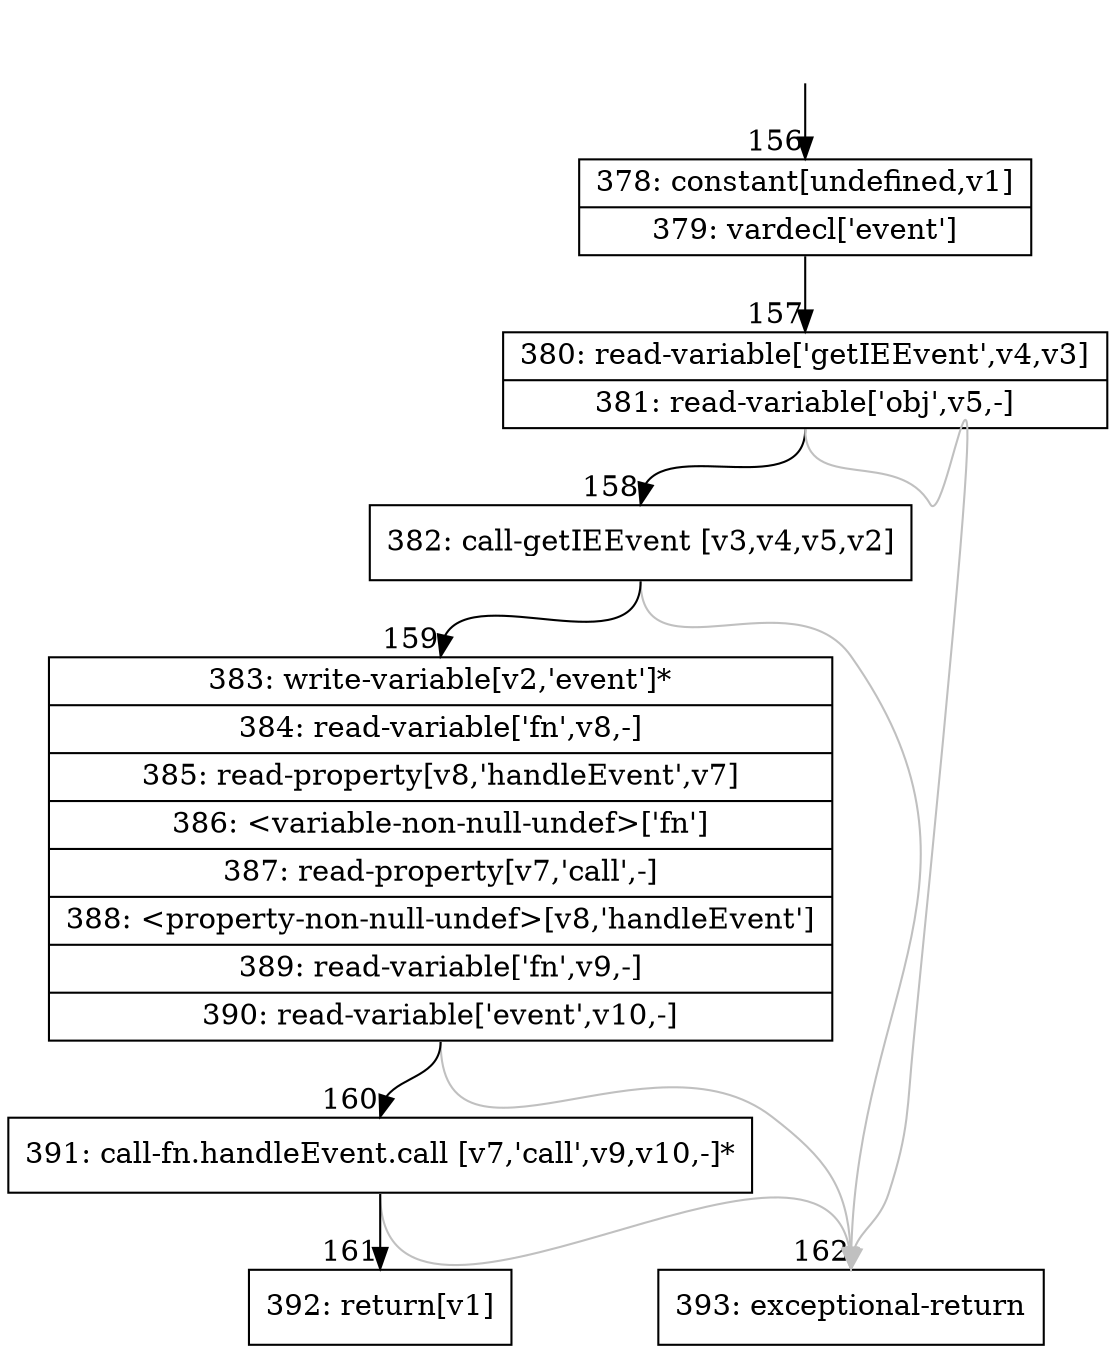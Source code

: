 digraph {
rankdir="TD"
BB_entry16[shape=none,label=""];
BB_entry16 -> BB156 [tailport=s, headport=n, headlabel="    156"]
BB156 [shape=record label="{378: constant[undefined,v1]|379: vardecl['event']}" ] 
BB156 -> BB157 [tailport=s, headport=n, headlabel="      157"]
BB157 [shape=record label="{380: read-variable['getIEEvent',v4,v3]|381: read-variable['obj',v5,-]}" ] 
BB157 -> BB158 [tailport=s, headport=n, headlabel="      158"]
BB157 -> BB162 [tailport=s, headport=n, color=gray, headlabel="      162"]
BB158 [shape=record label="{382: call-getIEEvent [v3,v4,v5,v2]}" ] 
BB158 -> BB159 [tailport=s, headport=n, headlabel="      159"]
BB158 -> BB162 [tailport=s, headport=n, color=gray]
BB159 [shape=record label="{383: write-variable[v2,'event']*|384: read-variable['fn',v8,-]|385: read-property[v8,'handleEvent',v7]|386: \<variable-non-null-undef\>['fn']|387: read-property[v7,'call',-]|388: \<property-non-null-undef\>[v8,'handleEvent']|389: read-variable['fn',v9,-]|390: read-variable['event',v10,-]}" ] 
BB159 -> BB160 [tailport=s, headport=n, headlabel="      160"]
BB159 -> BB162 [tailport=s, headport=n, color=gray]
BB160 [shape=record label="{391: call-fn.handleEvent.call [v7,'call',v9,v10,-]*}" ] 
BB160 -> BB161 [tailport=s, headport=n, headlabel="      161"]
BB160 -> BB162 [tailport=s, headport=n, color=gray]
BB161 [shape=record label="{392: return[v1]}" ] 
BB162 [shape=record label="{393: exceptional-return}" ] 
//#$~ 186
}
